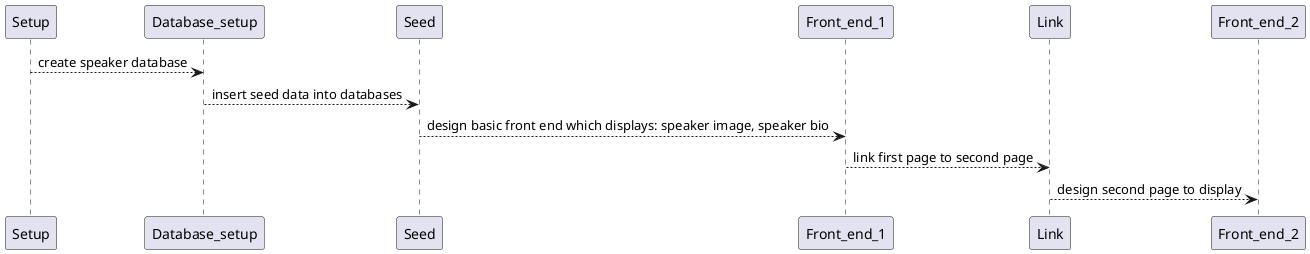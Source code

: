 @startuml activity
    Setup --> Database_setup : create speaker database
    Database_setup --> Seed : insert seed data into databases
    Seed --> Front_end_1 : design basic front end which displays: speaker image, speaker bio
    Front_end_1 --> Link : link first page to second page
    Link --> Front_end_2 : design second page to display
@enduml